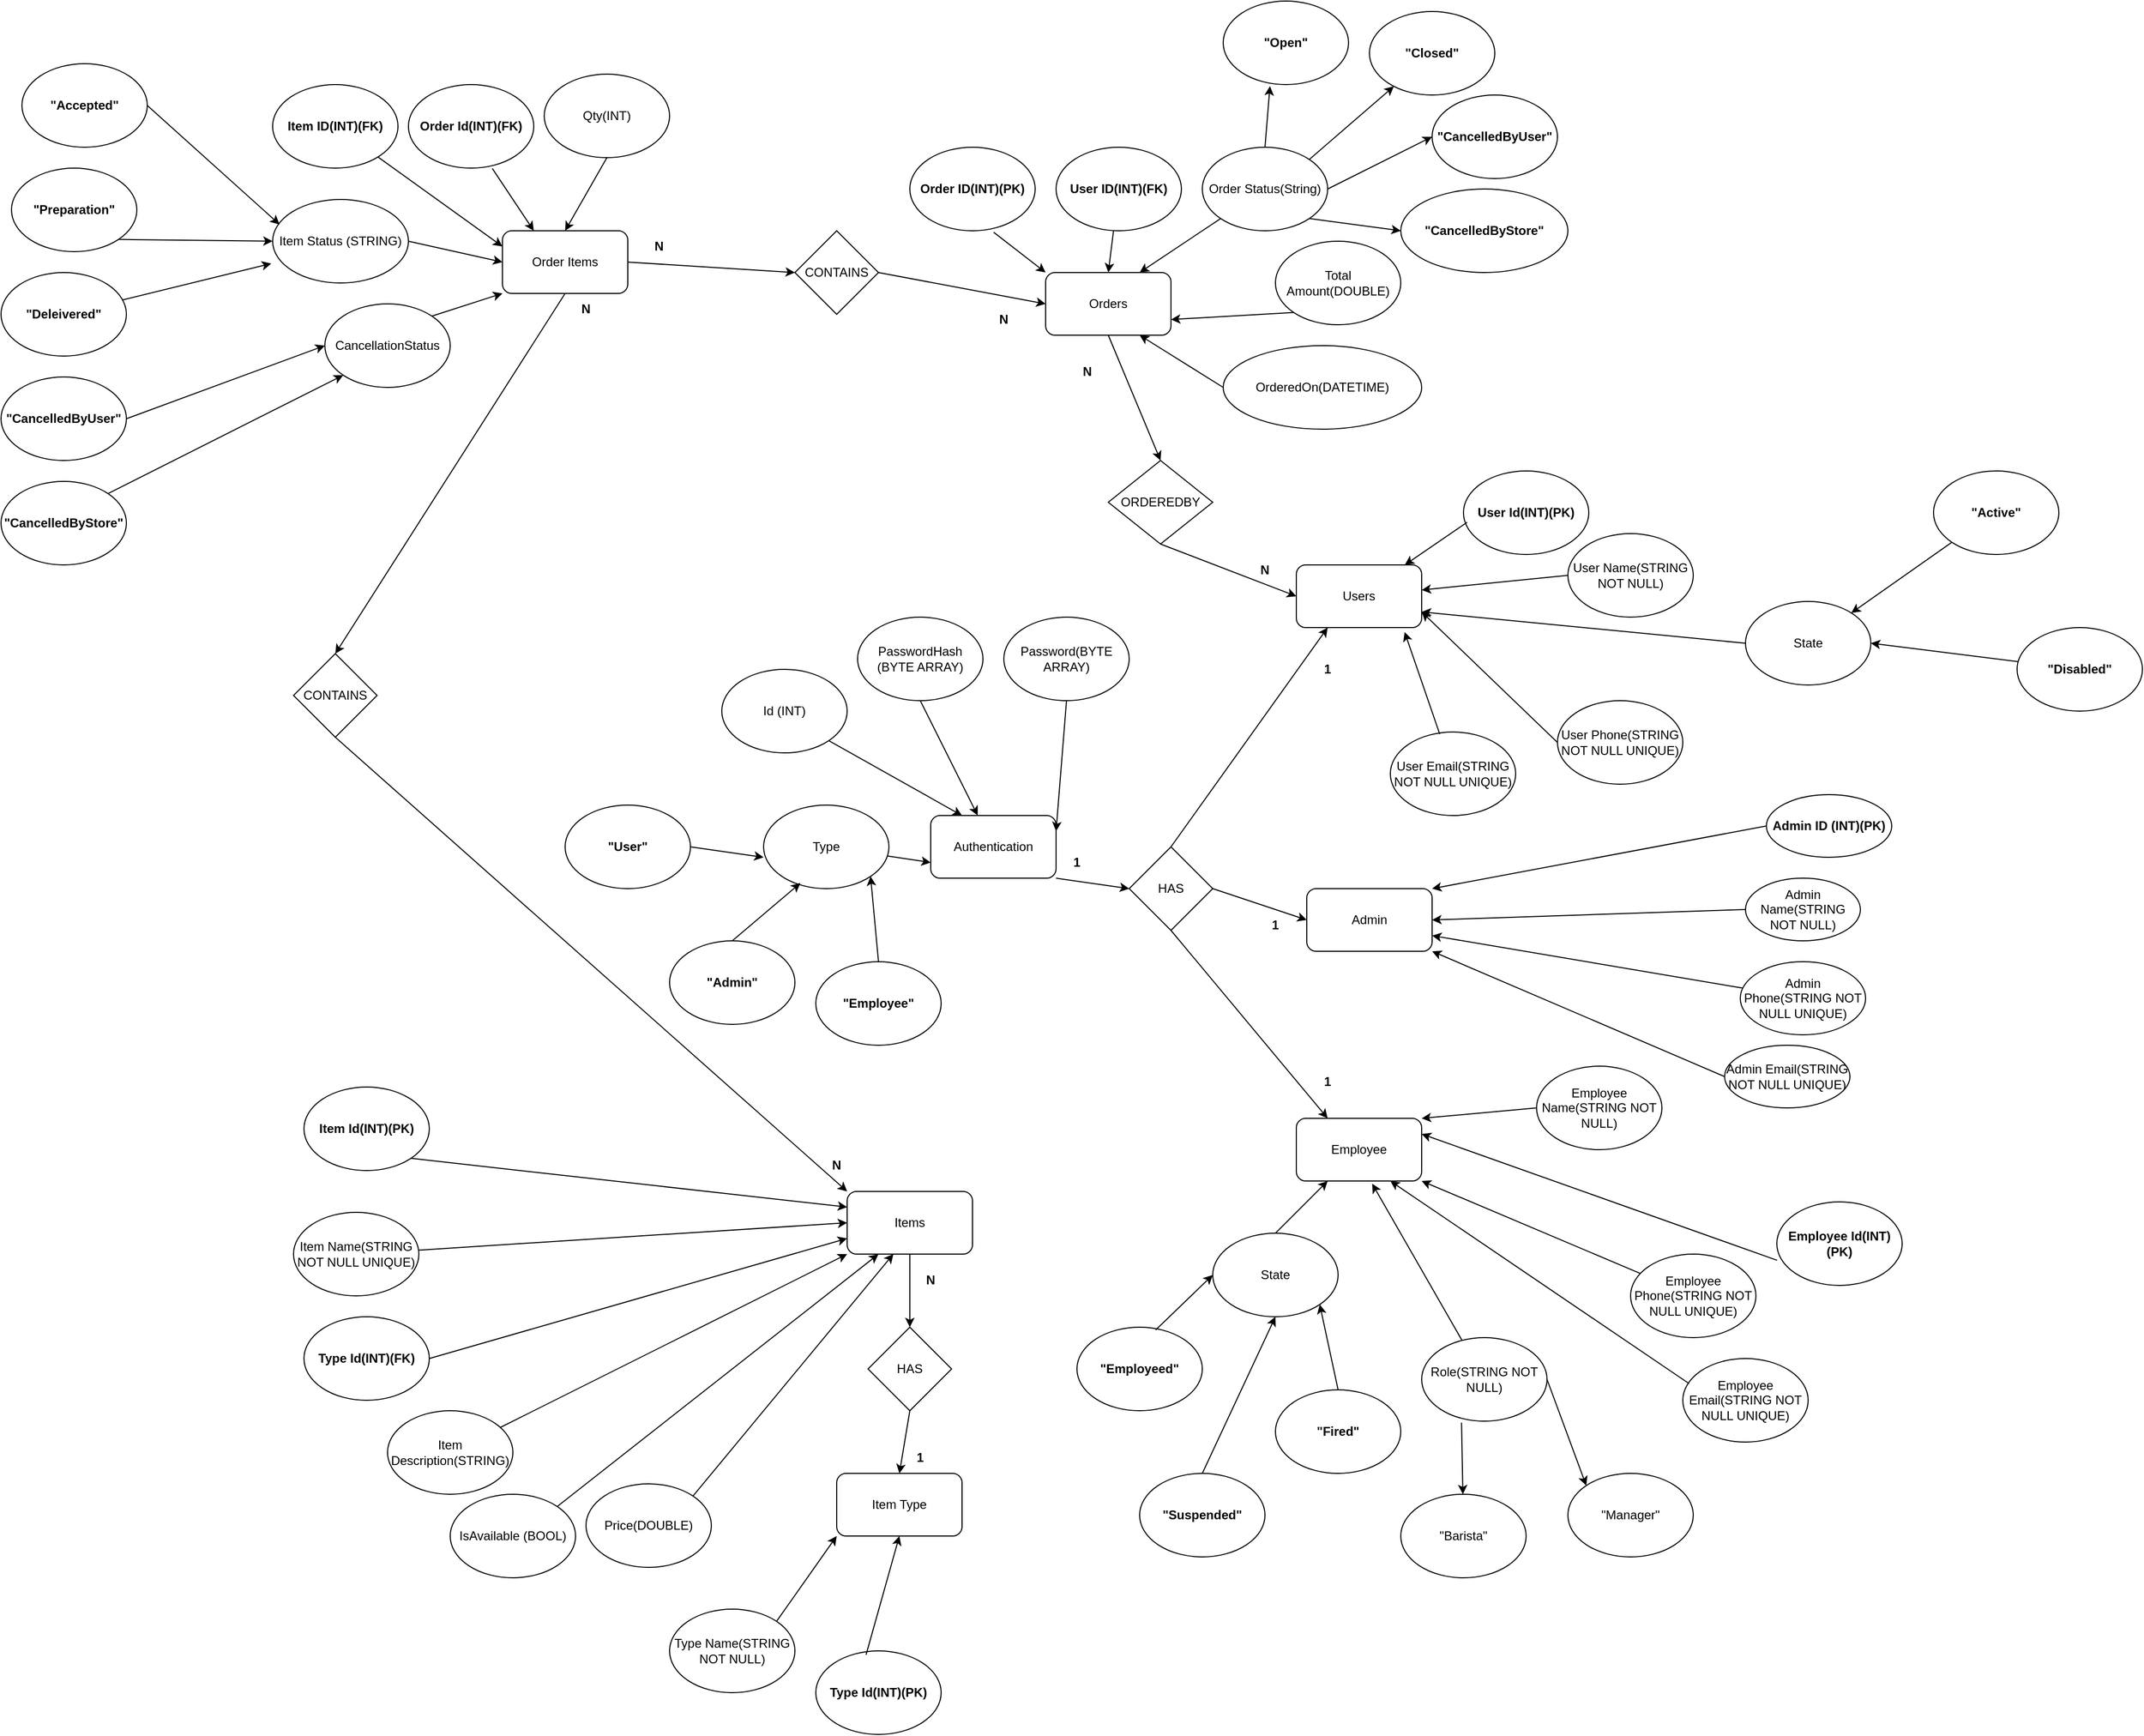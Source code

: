 <mxfile version="24.4.4" type="device">
  <diagram name="Page-1" id="12hEH8jjg-TufrVYopuD">
    <mxGraphModel dx="2614" dy="2104" grid="1" gridSize="10" guides="1" tooltips="1" connect="1" arrows="1" fold="1" page="1" pageScale="1" pageWidth="850" pageHeight="1100" background="#ffffff" math="0" shadow="0">
      <root>
        <mxCell id="0" />
        <mxCell id="1" parent="0" />
        <mxCell id="6QipHt0BfIRYhcp03Fun-1" value="Admin" style="rounded=1;whiteSpace=wrap;html=1;" parent="1" vertex="1">
          <mxGeometry x="640" y="100" width="120" height="60" as="geometry" />
        </mxCell>
        <mxCell id="6QipHt0BfIRYhcp03Fun-2" value="&lt;b&gt;Admin ID (INT)(PK)&lt;/b&gt;" style="ellipse;whiteSpace=wrap;html=1;" parent="1" vertex="1">
          <mxGeometry x="1080" y="10" width="120" height="60" as="geometry" />
        </mxCell>
        <mxCell id="6QipHt0BfIRYhcp03Fun-3" value="Admin Name(STRING NOT NULL)" style="ellipse;whiteSpace=wrap;html=1;" parent="1" vertex="1">
          <mxGeometry x="1060" y="90" width="110" height="60" as="geometry" />
        </mxCell>
        <mxCell id="6QipHt0BfIRYhcp03Fun-4" value="Admin Phone(STRING NOT NULL UNIQUE)" style="ellipse;whiteSpace=wrap;html=1;" parent="1" vertex="1">
          <mxGeometry x="1055" y="170" width="120" height="70" as="geometry" />
        </mxCell>
        <mxCell id="6QipHt0BfIRYhcp03Fun-5" value="Admin Email(STRING NOT NULL UNIQUE)" style="ellipse;whiteSpace=wrap;html=1;" parent="1" vertex="1">
          <mxGeometry x="1040" y="250" width="120" height="60" as="geometry" />
        </mxCell>
        <mxCell id="6QipHt0BfIRYhcp03Fun-10" value="Users" style="rounded=1;whiteSpace=wrap;html=1;" parent="1" vertex="1">
          <mxGeometry x="630" y="-210" width="120" height="60" as="geometry" />
        </mxCell>
        <mxCell id="6QipHt0BfIRYhcp03Fun-11" value="&lt;b&gt;User Id(INT)(PK)&lt;/b&gt;" style="ellipse;whiteSpace=wrap;html=1;" parent="1" vertex="1">
          <mxGeometry x="790" y="-300" width="120" height="80" as="geometry" />
        </mxCell>
        <mxCell id="6QipHt0BfIRYhcp03Fun-12" value="User Name(STRING NOT NULL)" style="ellipse;whiteSpace=wrap;html=1;" parent="1" vertex="1">
          <mxGeometry x="890" y="-240" width="120" height="80" as="geometry" />
        </mxCell>
        <mxCell id="6QipHt0BfIRYhcp03Fun-13" value="User Phone(STRING NOT NULL UNIQUE)" style="ellipse;whiteSpace=wrap;html=1;" parent="1" vertex="1">
          <mxGeometry x="880" y="-80" width="120" height="80" as="geometry" />
        </mxCell>
        <mxCell id="6QipHt0BfIRYhcp03Fun-14" value="User Email(STRING NOT NULL UNIQUE)" style="ellipse;whiteSpace=wrap;html=1;" parent="1" vertex="1">
          <mxGeometry x="720" y="-50" width="120" height="80" as="geometry" />
        </mxCell>
        <mxCell id="6QipHt0BfIRYhcp03Fun-15" value="" style="endArrow=classic;html=1;rounded=0;exitX=0.029;exitY=0.615;exitDx=0;exitDy=0;exitPerimeter=0;" parent="1" source="6QipHt0BfIRYhcp03Fun-11" target="6QipHt0BfIRYhcp03Fun-10" edge="1">
          <mxGeometry width="50" height="50" relative="1" as="geometry">
            <mxPoint x="660" y="290" as="sourcePoint" />
            <mxPoint x="710" y="240" as="targetPoint" />
          </mxGeometry>
        </mxCell>
        <mxCell id="6QipHt0BfIRYhcp03Fun-16" value="" style="endArrow=classic;html=1;rounded=0;exitX=0;exitY=0.5;exitDx=0;exitDy=0;" parent="1" source="6QipHt0BfIRYhcp03Fun-12" target="6QipHt0BfIRYhcp03Fun-10" edge="1">
          <mxGeometry width="50" height="50" relative="1" as="geometry">
            <mxPoint x="660" y="290" as="sourcePoint" />
            <mxPoint x="710" y="240" as="targetPoint" />
          </mxGeometry>
        </mxCell>
        <mxCell id="6QipHt0BfIRYhcp03Fun-17" value="" style="endArrow=classic;html=1;rounded=0;exitX=0;exitY=0.5;exitDx=0;exitDy=0;entryX=1;entryY=0.75;entryDx=0;entryDy=0;" parent="1" source="6QipHt0BfIRYhcp03Fun-13" target="6QipHt0BfIRYhcp03Fun-10" edge="1">
          <mxGeometry width="50" height="50" relative="1" as="geometry">
            <mxPoint x="660" y="290" as="sourcePoint" />
            <mxPoint x="710" y="240" as="targetPoint" />
          </mxGeometry>
        </mxCell>
        <mxCell id="6QipHt0BfIRYhcp03Fun-18" value="" style="endArrow=classic;html=1;rounded=0;exitX=0.394;exitY=0.025;exitDx=0;exitDy=0;exitPerimeter=0;entryX=0.864;entryY=1.071;entryDx=0;entryDy=0;entryPerimeter=0;" parent="1" source="6QipHt0BfIRYhcp03Fun-14" target="6QipHt0BfIRYhcp03Fun-10" edge="1">
          <mxGeometry width="50" height="50" relative="1" as="geometry">
            <mxPoint x="660" y="290" as="sourcePoint" />
            <mxPoint x="710" y="240" as="targetPoint" />
          </mxGeometry>
        </mxCell>
        <mxCell id="6QipHt0BfIRYhcp03Fun-26" value="Employee" style="rounded=1;whiteSpace=wrap;html=1;" parent="1" vertex="1">
          <mxGeometry x="630" y="320" width="120" height="60" as="geometry" />
        </mxCell>
        <mxCell id="6QipHt0BfIRYhcp03Fun-52" value="&lt;b&gt;Employee Id(INT)(PK)&lt;/b&gt;" style="ellipse;whiteSpace=wrap;html=1;" parent="1" vertex="1">
          <mxGeometry x="1090" y="400" width="120" height="80" as="geometry" />
        </mxCell>
        <mxCell id="6QipHt0BfIRYhcp03Fun-53" value="Employee Name(STRING NOT NULL)" style="ellipse;whiteSpace=wrap;html=1;" parent="1" vertex="1">
          <mxGeometry x="860" y="270" width="120" height="80" as="geometry" />
        </mxCell>
        <mxCell id="6QipHt0BfIRYhcp03Fun-54" value="Employee Phone(STRING NOT NULL UNIQUE)" style="ellipse;whiteSpace=wrap;html=1;" parent="1" vertex="1">
          <mxGeometry x="950" y="450" width="120" height="80" as="geometry" />
        </mxCell>
        <mxCell id="6QipHt0BfIRYhcp03Fun-55" value="Employee Email(STRING NOT NULL UNIQUE)" style="ellipse;whiteSpace=wrap;html=1;" parent="1" vertex="1">
          <mxGeometry x="1000" y="550" width="120" height="80" as="geometry" />
        </mxCell>
        <mxCell id="6QipHt0BfIRYhcp03Fun-56" value="" style="endArrow=classic;html=1;rounded=0;exitX=0.002;exitY=0.699;exitDx=0;exitDy=0;exitPerimeter=0;entryX=1;entryY=0.25;entryDx=0;entryDy=0;" parent="1" source="6QipHt0BfIRYhcp03Fun-52" target="6QipHt0BfIRYhcp03Fun-26" edge="1">
          <mxGeometry width="50" height="50" relative="1" as="geometry">
            <mxPoint x="500" y="610" as="sourcePoint" />
            <mxPoint x="550" y="560" as="targetPoint" />
          </mxGeometry>
        </mxCell>
        <mxCell id="6QipHt0BfIRYhcp03Fun-57" value="" style="endArrow=classic;html=1;rounded=0;exitX=0;exitY=0.5;exitDx=0;exitDy=0;entryX=1;entryY=0;entryDx=0;entryDy=0;" parent="1" source="6QipHt0BfIRYhcp03Fun-53" target="6QipHt0BfIRYhcp03Fun-26" edge="1">
          <mxGeometry width="50" height="50" relative="1" as="geometry">
            <mxPoint x="500" y="610" as="sourcePoint" />
            <mxPoint x="550" y="560" as="targetPoint" />
          </mxGeometry>
        </mxCell>
        <mxCell id="6QipHt0BfIRYhcp03Fun-58" value="" style="endArrow=classic;html=1;rounded=0;entryX=1;entryY=1;entryDx=0;entryDy=0;" parent="1" source="6QipHt0BfIRYhcp03Fun-54" target="6QipHt0BfIRYhcp03Fun-26" edge="1">
          <mxGeometry width="50" height="50" relative="1" as="geometry">
            <mxPoint x="500" y="610" as="sourcePoint" />
            <mxPoint x="550" y="560" as="targetPoint" />
          </mxGeometry>
        </mxCell>
        <mxCell id="6QipHt0BfIRYhcp03Fun-59" value="" style="endArrow=classic;html=1;rounded=0;exitX=0.05;exitY=0.3;exitDx=0;exitDy=0;exitPerimeter=0;entryX=0.75;entryY=1;entryDx=0;entryDy=0;" parent="1" source="6QipHt0BfIRYhcp03Fun-55" target="6QipHt0BfIRYhcp03Fun-26" edge="1">
          <mxGeometry width="50" height="50" relative="1" as="geometry">
            <mxPoint x="500" y="610" as="sourcePoint" />
            <mxPoint x="550" y="560" as="targetPoint" />
          </mxGeometry>
        </mxCell>
        <mxCell id="6QipHt0BfIRYhcp03Fun-78" value="Items" style="rounded=1;whiteSpace=wrap;html=1;" parent="1" vertex="1">
          <mxGeometry x="200" y="390" width="120" height="60" as="geometry" />
        </mxCell>
        <mxCell id="6QipHt0BfIRYhcp03Fun-79" value="Role(STRING NOT NULL)" style="ellipse;whiteSpace=wrap;html=1;" parent="1" vertex="1">
          <mxGeometry x="750" y="530" width="120" height="80" as="geometry" />
        </mxCell>
        <mxCell id="6QipHt0BfIRYhcp03Fun-81" value="" style="endArrow=classic;html=1;rounded=0;entryX=0.605;entryY=1.043;entryDx=0;entryDy=0;entryPerimeter=0;" parent="1" source="6QipHt0BfIRYhcp03Fun-79" target="6QipHt0BfIRYhcp03Fun-26" edge="1">
          <mxGeometry width="50" height="50" relative="1" as="geometry">
            <mxPoint x="380" y="770" as="sourcePoint" />
            <mxPoint x="430" y="720" as="targetPoint" />
          </mxGeometry>
        </mxCell>
        <mxCell id="6QipHt0BfIRYhcp03Fun-82" value="&quot;Manager&quot;" style="ellipse;whiteSpace=wrap;html=1;" parent="1" vertex="1">
          <mxGeometry x="890" y="660" width="120" height="80" as="geometry" />
        </mxCell>
        <mxCell id="6QipHt0BfIRYhcp03Fun-83" value="&quot;Barista&quot;" style="ellipse;whiteSpace=wrap;html=1;" parent="1" vertex="1">
          <mxGeometry x="730" y="680" width="120" height="80" as="geometry" />
        </mxCell>
        <mxCell id="6QipHt0BfIRYhcp03Fun-84" value="" style="endArrow=classic;html=1;rounded=0;exitX=0.318;exitY=1.018;exitDx=0;exitDy=0;exitPerimeter=0;" parent="1" source="6QipHt0BfIRYhcp03Fun-79" target="6QipHt0BfIRYhcp03Fun-83" edge="1">
          <mxGeometry width="50" height="50" relative="1" as="geometry">
            <mxPoint x="380" y="770" as="sourcePoint" />
            <mxPoint x="430" y="720" as="targetPoint" />
          </mxGeometry>
        </mxCell>
        <mxCell id="6QipHt0BfIRYhcp03Fun-86" value="" style="endArrow=classic;html=1;rounded=0;exitX=1;exitY=0.5;exitDx=0;exitDy=0;entryX=0;entryY=0;entryDx=0;entryDy=0;" parent="1" source="6QipHt0BfIRYhcp03Fun-79" target="6QipHt0BfIRYhcp03Fun-82" edge="1">
          <mxGeometry width="50" height="50" relative="1" as="geometry">
            <mxPoint x="858" y="731" as="sourcePoint" />
            <mxPoint x="890" y="720" as="targetPoint" />
          </mxGeometry>
        </mxCell>
        <mxCell id="6QipHt0BfIRYhcp03Fun-87" value="&lt;b&gt;Item Id(INT)(PK)&lt;/b&gt;" style="ellipse;whiteSpace=wrap;html=1;" parent="1" vertex="1">
          <mxGeometry x="-320" y="290" width="120" height="80" as="geometry" />
        </mxCell>
        <mxCell id="6QipHt0BfIRYhcp03Fun-88" value="Item Name(STRING NOT NULL UNIQUE)" style="ellipse;whiteSpace=wrap;html=1;" parent="1" vertex="1">
          <mxGeometry x="-330" y="410" width="120" height="80" as="geometry" />
        </mxCell>
        <mxCell id="6QipHt0BfIRYhcp03Fun-89" value="Item Description(STRING)" style="ellipse;whiteSpace=wrap;html=1;" parent="1" vertex="1">
          <mxGeometry x="-240" y="600" width="120" height="80" as="geometry" />
        </mxCell>
        <mxCell id="6QipHt0BfIRYhcp03Fun-90" value="&lt;b&gt;Type Id(INT)(FK)&lt;/b&gt;" style="ellipse;whiteSpace=wrap;html=1;" parent="1" vertex="1">
          <mxGeometry x="-320" y="510" width="120" height="80" as="geometry" />
        </mxCell>
        <mxCell id="6QipHt0BfIRYhcp03Fun-91" value="Item Type" style="rounded=1;whiteSpace=wrap;html=1;" parent="1" vertex="1">
          <mxGeometry x="190" y="660" width="120" height="60" as="geometry" />
        </mxCell>
        <mxCell id="6QipHt0BfIRYhcp03Fun-92" value="&lt;b&gt;Type Id(INT)(PK)&lt;/b&gt;" style="ellipse;whiteSpace=wrap;html=1;" parent="1" vertex="1">
          <mxGeometry x="170" y="830" width="120" height="80" as="geometry" />
        </mxCell>
        <mxCell id="6QipHt0BfIRYhcp03Fun-93" value="Type Name(STRING NOT NULL)" style="ellipse;whiteSpace=wrap;html=1;" parent="1" vertex="1">
          <mxGeometry x="30" y="790" width="120" height="80" as="geometry" />
        </mxCell>
        <mxCell id="6QipHt0BfIRYhcp03Fun-94" value="IsAvailable (BOOL)" style="ellipse;whiteSpace=wrap;html=1;" parent="1" vertex="1">
          <mxGeometry x="-180" y="680" width="120" height="80" as="geometry" />
        </mxCell>
        <mxCell id="6QipHt0BfIRYhcp03Fun-95" value="" style="endArrow=classic;html=1;rounded=0;exitX=1;exitY=1;exitDx=0;exitDy=0;entryX=0;entryY=0.25;entryDx=0;entryDy=0;" parent="1" source="6QipHt0BfIRYhcp03Fun-87" target="6QipHt0BfIRYhcp03Fun-78" edge="1">
          <mxGeometry width="50" height="50" relative="1" as="geometry">
            <mxPoint x="380" y="650" as="sourcePoint" />
            <mxPoint x="430" y="600" as="targetPoint" />
          </mxGeometry>
        </mxCell>
        <mxCell id="6QipHt0BfIRYhcp03Fun-96" value="" style="endArrow=classic;html=1;rounded=0;exitX=1;exitY=0.5;exitDx=0;exitDy=0;entryX=0;entryY=0.75;entryDx=0;entryDy=0;" parent="1" source="6QipHt0BfIRYhcp03Fun-90" target="6QipHt0BfIRYhcp03Fun-78" edge="1">
          <mxGeometry width="50" height="50" relative="1" as="geometry">
            <mxPoint x="380" y="650" as="sourcePoint" />
            <mxPoint x="430" y="600" as="targetPoint" />
          </mxGeometry>
        </mxCell>
        <mxCell id="6QipHt0BfIRYhcp03Fun-97" value="" style="endArrow=classic;html=1;rounded=0;entryX=0;entryY=0.5;entryDx=0;entryDy=0;entryPerimeter=0;" parent="1" source="6QipHt0BfIRYhcp03Fun-88" target="6QipHt0BfIRYhcp03Fun-78" edge="1">
          <mxGeometry width="50" height="50" relative="1" as="geometry">
            <mxPoint x="380" y="650" as="sourcePoint" />
            <mxPoint x="430" y="600" as="targetPoint" />
          </mxGeometry>
        </mxCell>
        <mxCell id="6QipHt0BfIRYhcp03Fun-98" value="" style="endArrow=classic;html=1;rounded=0;" parent="1" source="6QipHt0BfIRYhcp03Fun-89" target="6QipHt0BfIRYhcp03Fun-78" edge="1">
          <mxGeometry width="50" height="50" relative="1" as="geometry">
            <mxPoint x="380" y="650" as="sourcePoint" />
            <mxPoint x="430" y="600" as="targetPoint" />
          </mxGeometry>
        </mxCell>
        <mxCell id="6QipHt0BfIRYhcp03Fun-99" value="" style="endArrow=classic;html=1;rounded=0;exitX=1;exitY=0;exitDx=0;exitDy=0;entryX=0.25;entryY=1;entryDx=0;entryDy=0;" parent="1" source="6QipHt0BfIRYhcp03Fun-94" target="6QipHt0BfIRYhcp03Fun-78" edge="1">
          <mxGeometry width="50" height="50" relative="1" as="geometry">
            <mxPoint x="380" y="650" as="sourcePoint" />
            <mxPoint x="430" y="600" as="targetPoint" />
          </mxGeometry>
        </mxCell>
        <mxCell id="6QipHt0BfIRYhcp03Fun-100" value="" style="endArrow=classic;html=1;rounded=0;exitX=1;exitY=0;exitDx=0;exitDy=0;entryX=0;entryY=1;entryDx=0;entryDy=0;" parent="1" source="6QipHt0BfIRYhcp03Fun-93" target="6QipHt0BfIRYhcp03Fun-91" edge="1">
          <mxGeometry width="50" height="50" relative="1" as="geometry">
            <mxPoint x="380" y="650" as="sourcePoint" />
            <mxPoint x="430" y="600" as="targetPoint" />
          </mxGeometry>
        </mxCell>
        <mxCell id="6QipHt0BfIRYhcp03Fun-101" value="" style="endArrow=classic;html=1;rounded=0;exitX=0.401;exitY=0.046;exitDx=0;exitDy=0;exitPerimeter=0;entryX=0.5;entryY=1;entryDx=0;entryDy=0;" parent="1" source="6QipHt0BfIRYhcp03Fun-92" target="6QipHt0BfIRYhcp03Fun-91" edge="1">
          <mxGeometry width="50" height="50" relative="1" as="geometry">
            <mxPoint x="380" y="650" as="sourcePoint" />
            <mxPoint x="430" y="600" as="targetPoint" />
          </mxGeometry>
        </mxCell>
        <mxCell id="6QipHt0BfIRYhcp03Fun-102" value="HAS" style="rhombus;whiteSpace=wrap;html=1;" parent="1" vertex="1">
          <mxGeometry x="220" y="520" width="80" height="80" as="geometry" />
        </mxCell>
        <mxCell id="6QipHt0BfIRYhcp03Fun-103" value="" style="endArrow=classic;html=1;rounded=0;exitX=0.5;exitY=1;exitDx=0;exitDy=0;entryX=0.5;entryY=0;entryDx=0;entryDy=0;" parent="1" source="6QipHt0BfIRYhcp03Fun-78" target="6QipHt0BfIRYhcp03Fun-102" edge="1">
          <mxGeometry width="50" height="50" relative="1" as="geometry">
            <mxPoint x="380" y="650" as="sourcePoint" />
            <mxPoint x="430" y="600" as="targetPoint" />
          </mxGeometry>
        </mxCell>
        <mxCell id="6QipHt0BfIRYhcp03Fun-104" value="" style="endArrow=classic;html=1;rounded=0;exitX=0.5;exitY=1;exitDx=0;exitDy=0;entryX=0.5;entryY=0;entryDx=0;entryDy=0;" parent="1" source="6QipHt0BfIRYhcp03Fun-102" target="6QipHt0BfIRYhcp03Fun-91" edge="1">
          <mxGeometry width="50" height="50" relative="1" as="geometry">
            <mxPoint x="380" y="810" as="sourcePoint" />
            <mxPoint x="430" y="760" as="targetPoint" />
          </mxGeometry>
        </mxCell>
        <mxCell id="6QipHt0BfIRYhcp03Fun-105" value="&lt;b&gt;1&lt;/b&gt;" style="text;html=1;align=center;verticalAlign=middle;whiteSpace=wrap;rounded=0;" parent="1" vertex="1">
          <mxGeometry x="240" y="630" width="60" height="30" as="geometry" />
        </mxCell>
        <mxCell id="6QipHt0BfIRYhcp03Fun-106" value="&lt;b&gt;N&lt;/b&gt;" style="text;html=1;align=center;verticalAlign=middle;whiteSpace=wrap;rounded=0;" parent="1" vertex="1">
          <mxGeometry x="250" y="460" width="60" height="30" as="geometry" />
        </mxCell>
        <mxCell id="6QipHt0BfIRYhcp03Fun-107" value="Orders" style="rounded=1;whiteSpace=wrap;html=1;" parent="1" vertex="1">
          <mxGeometry x="390" y="-490" width="120" height="60" as="geometry" />
        </mxCell>
        <mxCell id="6QipHt0BfIRYhcp03Fun-108" value="&lt;b&gt;Order ID(INT)(PK)&lt;/b&gt;" style="ellipse;whiteSpace=wrap;html=1;" parent="1" vertex="1">
          <mxGeometry x="260" y="-610" width="120" height="80" as="geometry" />
        </mxCell>
        <mxCell id="6QipHt0BfIRYhcp03Fun-109" value="&lt;b&gt;User ID(INT)(FK)&lt;/b&gt;" style="ellipse;whiteSpace=wrap;html=1;" parent="1" vertex="1">
          <mxGeometry x="400" y="-610" width="120" height="80" as="geometry" />
        </mxCell>
        <mxCell id="6QipHt0BfIRYhcp03Fun-110" value="Order Status(String)" style="ellipse;whiteSpace=wrap;html=1;" parent="1" vertex="1">
          <mxGeometry x="540" y="-610" width="120" height="80" as="geometry" />
        </mxCell>
        <mxCell id="6QipHt0BfIRYhcp03Fun-111" value="&lt;b&gt;&quot;Open&quot;&lt;/b&gt;" style="ellipse;whiteSpace=wrap;html=1;" parent="1" vertex="1">
          <mxGeometry x="560" y="-750" width="120" height="80" as="geometry" />
        </mxCell>
        <mxCell id="6QipHt0BfIRYhcp03Fun-112" value="&lt;b&gt;&quot;Closed&quot;&lt;/b&gt;" style="ellipse;whiteSpace=wrap;html=1;" parent="1" vertex="1">
          <mxGeometry x="700" y="-740" width="120" height="80" as="geometry" />
        </mxCell>
        <mxCell id="6QipHt0BfIRYhcp03Fun-113" value="&lt;b&gt;&quot;CancelledByUser&quot;&lt;/b&gt;" style="ellipse;whiteSpace=wrap;html=1;" parent="1" vertex="1">
          <mxGeometry x="760" y="-660" width="120" height="80" as="geometry" />
        </mxCell>
        <mxCell id="6QipHt0BfIRYhcp03Fun-114" value="&lt;b&gt;&quot;CancelledByStore&quot;&lt;/b&gt;" style="ellipse;whiteSpace=wrap;html=1;" parent="1" vertex="1">
          <mxGeometry x="730" y="-570" width="160" height="80" as="geometry" />
        </mxCell>
        <mxCell id="6QipHt0BfIRYhcp03Fun-116" value="Total Amount(DOUBLE)" style="ellipse;whiteSpace=wrap;html=1;" parent="1" vertex="1">
          <mxGeometry x="610" y="-520" width="120" height="80" as="geometry" />
        </mxCell>
        <mxCell id="6QipHt0BfIRYhcp03Fun-118" value="" style="endArrow=classic;html=1;rounded=0;exitX=0.669;exitY=1.018;exitDx=0;exitDy=0;exitPerimeter=0;entryX=0;entryY=0;entryDx=0;entryDy=0;" parent="1" source="6QipHt0BfIRYhcp03Fun-108" target="6QipHt0BfIRYhcp03Fun-107" edge="1">
          <mxGeometry width="50" height="50" relative="1" as="geometry">
            <mxPoint x="380" y="-430" as="sourcePoint" />
            <mxPoint x="430" y="-480" as="targetPoint" />
          </mxGeometry>
        </mxCell>
        <mxCell id="6QipHt0BfIRYhcp03Fun-119" value="" style="endArrow=classic;html=1;rounded=0;entryX=0.5;entryY=0;entryDx=0;entryDy=0;" parent="1" source="6QipHt0BfIRYhcp03Fun-109" target="6QipHt0BfIRYhcp03Fun-107" edge="1">
          <mxGeometry width="50" height="50" relative="1" as="geometry">
            <mxPoint x="380" y="-430" as="sourcePoint" />
            <mxPoint x="430" y="-480" as="targetPoint" />
          </mxGeometry>
        </mxCell>
        <mxCell id="6QipHt0BfIRYhcp03Fun-120" value="" style="endArrow=classic;html=1;rounded=0;exitX=0;exitY=1;exitDx=0;exitDy=0;entryX=0.75;entryY=0;entryDx=0;entryDy=0;" parent="1" source="6QipHt0BfIRYhcp03Fun-110" target="6QipHt0BfIRYhcp03Fun-107" edge="1">
          <mxGeometry width="50" height="50" relative="1" as="geometry">
            <mxPoint x="380" y="-430" as="sourcePoint" />
            <mxPoint x="430" y="-480" as="targetPoint" />
          </mxGeometry>
        </mxCell>
        <mxCell id="6QipHt0BfIRYhcp03Fun-121" value="" style="endArrow=classic;html=1;rounded=0;exitX=0;exitY=1;exitDx=0;exitDy=0;entryX=1;entryY=0.75;entryDx=0;entryDy=0;" parent="1" source="6QipHt0BfIRYhcp03Fun-116" target="6QipHt0BfIRYhcp03Fun-107" edge="1">
          <mxGeometry width="50" height="50" relative="1" as="geometry">
            <mxPoint x="380" y="-430" as="sourcePoint" />
            <mxPoint x="430" y="-480" as="targetPoint" />
          </mxGeometry>
        </mxCell>
        <mxCell id="6QipHt0BfIRYhcp03Fun-122" value="" style="endArrow=classic;html=1;rounded=0;exitX=0.5;exitY=0;exitDx=0;exitDy=0;entryX=0.373;entryY=1.018;entryDx=0;entryDy=0;entryPerimeter=0;" parent="1" source="6QipHt0BfIRYhcp03Fun-110" target="6QipHt0BfIRYhcp03Fun-111" edge="1">
          <mxGeometry width="50" height="50" relative="1" as="geometry">
            <mxPoint x="380" y="-430" as="sourcePoint" />
            <mxPoint x="430" y="-480" as="targetPoint" />
          </mxGeometry>
        </mxCell>
        <mxCell id="6QipHt0BfIRYhcp03Fun-123" value="" style="endArrow=classic;html=1;rounded=0;exitX=1;exitY=0;exitDx=0;exitDy=0;" parent="1" source="6QipHt0BfIRYhcp03Fun-110" target="6QipHt0BfIRYhcp03Fun-112" edge="1">
          <mxGeometry width="50" height="50" relative="1" as="geometry">
            <mxPoint x="380" y="-430" as="sourcePoint" />
            <mxPoint x="430" y="-480" as="targetPoint" />
          </mxGeometry>
        </mxCell>
        <mxCell id="6QipHt0BfIRYhcp03Fun-124" value="" style="endArrow=classic;html=1;rounded=0;exitX=1;exitY=0.5;exitDx=0;exitDy=0;entryX=0;entryY=0.5;entryDx=0;entryDy=0;" parent="1" source="6QipHt0BfIRYhcp03Fun-110" target="6QipHt0BfIRYhcp03Fun-113" edge="1">
          <mxGeometry width="50" height="50" relative="1" as="geometry">
            <mxPoint x="380" y="-430" as="sourcePoint" />
            <mxPoint x="430" y="-480" as="targetPoint" />
          </mxGeometry>
        </mxCell>
        <mxCell id="6QipHt0BfIRYhcp03Fun-125" value="" style="endArrow=classic;html=1;rounded=0;exitX=1;exitY=1;exitDx=0;exitDy=0;entryX=0;entryY=0.5;entryDx=0;entryDy=0;" parent="1" source="6QipHt0BfIRYhcp03Fun-110" target="6QipHt0BfIRYhcp03Fun-114" edge="1">
          <mxGeometry width="50" height="50" relative="1" as="geometry">
            <mxPoint x="380" y="-430" as="sourcePoint" />
            <mxPoint x="430" y="-480" as="targetPoint" />
          </mxGeometry>
        </mxCell>
        <mxCell id="6QipHt0BfIRYhcp03Fun-126" value="ORDEREDBY" style="rhombus;whiteSpace=wrap;html=1;" parent="1" vertex="1">
          <mxGeometry x="450" y="-310" width="100" height="80" as="geometry" />
        </mxCell>
        <mxCell id="6QipHt0BfIRYhcp03Fun-129" value="&lt;b&gt;N&lt;/b&gt;" style="text;html=1;align=center;verticalAlign=middle;whiteSpace=wrap;rounded=0;" parent="1" vertex="1">
          <mxGeometry x="570" y="-220" width="60" height="30" as="geometry" />
        </mxCell>
        <mxCell id="6QipHt0BfIRYhcp03Fun-133" value="&lt;b&gt;N&lt;/b&gt;" style="text;html=1;align=center;verticalAlign=middle;whiteSpace=wrap;rounded=0;" parent="1" vertex="1">
          <mxGeometry x="400" y="-410" width="60" height="30" as="geometry" />
        </mxCell>
        <mxCell id="6QipHt0BfIRYhcp03Fun-135" value="Order Items" style="rounded=1;whiteSpace=wrap;html=1;" parent="1" vertex="1">
          <mxGeometry x="-130" y="-530" width="120" height="60" as="geometry" />
        </mxCell>
        <mxCell id="6QipHt0BfIRYhcp03Fun-136" value="&lt;b&gt;Item ID(INT)(FK)&lt;/b&gt;" style="ellipse;whiteSpace=wrap;html=1;" parent="1" vertex="1">
          <mxGeometry x="-350" y="-670" width="120" height="80" as="geometry" />
        </mxCell>
        <mxCell id="6QipHt0BfIRYhcp03Fun-137" value="&lt;b&gt;Order Id(INT)(FK)&lt;/b&gt;" style="ellipse;whiteSpace=wrap;html=1;" parent="1" vertex="1">
          <mxGeometry x="-220" y="-670" width="120" height="80" as="geometry" />
        </mxCell>
        <mxCell id="6QipHt0BfIRYhcp03Fun-138" value="Qty(INT)" style="ellipse;whiteSpace=wrap;html=1;" parent="1" vertex="1">
          <mxGeometry x="-90" y="-680" width="120" height="80" as="geometry" />
        </mxCell>
        <mxCell id="6QipHt0BfIRYhcp03Fun-140" value="Price(DOUBLE)" style="ellipse;whiteSpace=wrap;html=1;" parent="1" vertex="1">
          <mxGeometry x="-50" y="670" width="120" height="80" as="geometry" />
        </mxCell>
        <mxCell id="6QipHt0BfIRYhcp03Fun-141" value="" style="endArrow=classic;html=1;rounded=0;exitX=1;exitY=0;exitDx=0;exitDy=0;entryX=0.369;entryY=0.998;entryDx=0;entryDy=0;entryPerimeter=0;" parent="1" source="6QipHt0BfIRYhcp03Fun-140" target="6QipHt0BfIRYhcp03Fun-78" edge="1">
          <mxGeometry width="50" height="50" relative="1" as="geometry">
            <mxPoint x="210" y="530" as="sourcePoint" />
            <mxPoint x="260" y="480" as="targetPoint" />
          </mxGeometry>
        </mxCell>
        <mxCell id="6QipHt0BfIRYhcp03Fun-142" value="" style="endArrow=classic;html=1;rounded=0;entryX=0;entryY=0.25;entryDx=0;entryDy=0;" parent="1" source="6QipHt0BfIRYhcp03Fun-136" target="6QipHt0BfIRYhcp03Fun-135" edge="1">
          <mxGeometry width="50" height="50" relative="1" as="geometry">
            <mxPoint x="210" y="-300" as="sourcePoint" />
            <mxPoint x="260" y="-350" as="targetPoint" />
          </mxGeometry>
        </mxCell>
        <mxCell id="6QipHt0BfIRYhcp03Fun-143" value="" style="endArrow=classic;html=1;rounded=0;exitX=0.669;exitY=1.004;exitDx=0;exitDy=0;exitPerimeter=0;entryX=0.25;entryY=0;entryDx=0;entryDy=0;" parent="1" source="6QipHt0BfIRYhcp03Fun-137" target="6QipHt0BfIRYhcp03Fun-135" edge="1">
          <mxGeometry width="50" height="50" relative="1" as="geometry">
            <mxPoint x="210" y="-300" as="sourcePoint" />
            <mxPoint x="260" y="-350" as="targetPoint" />
          </mxGeometry>
        </mxCell>
        <mxCell id="6QipHt0BfIRYhcp03Fun-144" value="" style="endArrow=classic;html=1;rounded=0;exitX=0.5;exitY=1;exitDx=0;exitDy=0;entryX=0.5;entryY=0;entryDx=0;entryDy=0;" parent="1" source="6QipHt0BfIRYhcp03Fun-138" target="6QipHt0BfIRYhcp03Fun-135" edge="1">
          <mxGeometry width="50" height="50" relative="1" as="geometry">
            <mxPoint x="210" y="-300" as="sourcePoint" />
            <mxPoint x="260" y="-350" as="targetPoint" />
          </mxGeometry>
        </mxCell>
        <mxCell id="6QipHt0BfIRYhcp03Fun-145" value="CONTAINS" style="rhombus;whiteSpace=wrap;html=1;" parent="1" vertex="1">
          <mxGeometry x="-330" y="-125" width="80" height="80" as="geometry" />
        </mxCell>
        <mxCell id="6QipHt0BfIRYhcp03Fun-146" value="" style="endArrow=classic;html=1;rounded=0;exitX=0.5;exitY=1;exitDx=0;exitDy=0;entryX=0.5;entryY=0;entryDx=0;entryDy=0;" parent="1" source="6QipHt0BfIRYhcp03Fun-135" target="6QipHt0BfIRYhcp03Fun-145" edge="1">
          <mxGeometry width="50" height="50" relative="1" as="geometry">
            <mxPoint x="380" y="100" as="sourcePoint" />
            <mxPoint x="430" y="50" as="targetPoint" />
          </mxGeometry>
        </mxCell>
        <mxCell id="6QipHt0BfIRYhcp03Fun-147" value="" style="endArrow=classic;html=1;rounded=0;exitX=0.5;exitY=1;exitDx=0;exitDy=0;entryX=0;entryY=0;entryDx=0;entryDy=0;" parent="1" source="6QipHt0BfIRYhcp03Fun-145" target="6QipHt0BfIRYhcp03Fun-78" edge="1">
          <mxGeometry width="50" height="50" relative="1" as="geometry">
            <mxPoint x="380" y="100" as="sourcePoint" />
            <mxPoint x="430" y="50" as="targetPoint" />
          </mxGeometry>
        </mxCell>
        <mxCell id="6QipHt0BfIRYhcp03Fun-149" value="&lt;b&gt;N&lt;/b&gt;" style="text;html=1;align=center;verticalAlign=middle;whiteSpace=wrap;rounded=0;" parent="1" vertex="1">
          <mxGeometry x="-80" y="-470" width="60" height="30" as="geometry" />
        </mxCell>
        <mxCell id="6QipHt0BfIRYhcp03Fun-150" value="&lt;b&gt;N&lt;/b&gt;" style="text;html=1;align=center;verticalAlign=middle;whiteSpace=wrap;rounded=0;" parent="1" vertex="1">
          <mxGeometry x="160" y="350" width="60" height="30" as="geometry" />
        </mxCell>
        <mxCell id="6QipHt0BfIRYhcp03Fun-154" value="CONTAINS" style="rhombus;whiteSpace=wrap;html=1;" parent="1" vertex="1">
          <mxGeometry x="150" y="-530" width="80" height="80" as="geometry" />
        </mxCell>
        <mxCell id="6QipHt0BfIRYhcp03Fun-157" value="" style="endArrow=classic;html=1;rounded=0;exitX=1;exitY=0.5;exitDx=0;exitDy=0;entryX=0;entryY=0.5;entryDx=0;entryDy=0;" parent="1" source="6QipHt0BfIRYhcp03Fun-135" target="6QipHt0BfIRYhcp03Fun-154" edge="1">
          <mxGeometry width="50" height="50" relative="1" as="geometry">
            <mxPoint x="250" y="-370" as="sourcePoint" />
            <mxPoint x="300" y="-420" as="targetPoint" />
          </mxGeometry>
        </mxCell>
        <mxCell id="6QipHt0BfIRYhcp03Fun-158" value="" style="endArrow=classic;html=1;rounded=0;exitX=1;exitY=0.5;exitDx=0;exitDy=0;entryX=0;entryY=0.5;entryDx=0;entryDy=0;" parent="1" source="6QipHt0BfIRYhcp03Fun-154" target="6QipHt0BfIRYhcp03Fun-107" edge="1">
          <mxGeometry width="50" height="50" relative="1" as="geometry">
            <mxPoint x="250" y="-370" as="sourcePoint" />
            <mxPoint x="300" y="-420" as="targetPoint" />
          </mxGeometry>
        </mxCell>
        <mxCell id="6QipHt0BfIRYhcp03Fun-163" value="" style="endArrow=classic;html=1;rounded=0;exitX=0.5;exitY=1;exitDx=0;exitDy=0;entryX=0.5;entryY=0;entryDx=0;entryDy=0;" parent="1" source="6QipHt0BfIRYhcp03Fun-107" target="6QipHt0BfIRYhcp03Fun-126" edge="1">
          <mxGeometry width="50" height="50" relative="1" as="geometry">
            <mxPoint x="450" y="-220" as="sourcePoint" />
            <mxPoint x="500" y="-270" as="targetPoint" />
          </mxGeometry>
        </mxCell>
        <mxCell id="6QipHt0BfIRYhcp03Fun-164" value="" style="endArrow=classic;html=1;rounded=0;exitX=0.5;exitY=1;exitDx=0;exitDy=0;entryX=0;entryY=0.5;entryDx=0;entryDy=0;" parent="1" source="6QipHt0BfIRYhcp03Fun-126" target="6QipHt0BfIRYhcp03Fun-10" edge="1">
          <mxGeometry width="50" height="50" relative="1" as="geometry">
            <mxPoint x="450" y="-50" as="sourcePoint" />
            <mxPoint x="500" y="-100" as="targetPoint" />
          </mxGeometry>
        </mxCell>
        <mxCell id="HU2oaPJs9UMQw_kld2Hj-6" value="" style="endArrow=classic;html=1;rounded=0;exitX=0;exitY=0.5;exitDx=0;exitDy=0;entryX=1;entryY=0;entryDx=0;entryDy=0;" edge="1" parent="1" source="6QipHt0BfIRYhcp03Fun-2" target="6QipHt0BfIRYhcp03Fun-1">
          <mxGeometry width="50" height="50" relative="1" as="geometry">
            <mxPoint x="550" as="sourcePoint" />
            <mxPoint x="600" y="-50" as="targetPoint" />
          </mxGeometry>
        </mxCell>
        <mxCell id="HU2oaPJs9UMQw_kld2Hj-7" value="" style="endArrow=classic;html=1;rounded=0;exitX=0;exitY=0.5;exitDx=0;exitDy=0;entryX=1;entryY=0.5;entryDx=0;entryDy=0;" edge="1" parent="1" source="6QipHt0BfIRYhcp03Fun-3" target="6QipHt0BfIRYhcp03Fun-1">
          <mxGeometry width="50" height="50" relative="1" as="geometry">
            <mxPoint x="550" as="sourcePoint" />
            <mxPoint x="600" y="-50" as="targetPoint" />
          </mxGeometry>
        </mxCell>
        <mxCell id="HU2oaPJs9UMQw_kld2Hj-8" value="" style="endArrow=classic;html=1;rounded=0;entryX=1;entryY=0.75;entryDx=0;entryDy=0;" edge="1" parent="1" source="6QipHt0BfIRYhcp03Fun-4" target="6QipHt0BfIRYhcp03Fun-1">
          <mxGeometry width="50" height="50" relative="1" as="geometry">
            <mxPoint x="550" as="sourcePoint" />
            <mxPoint x="600" y="-50" as="targetPoint" />
          </mxGeometry>
        </mxCell>
        <mxCell id="HU2oaPJs9UMQw_kld2Hj-9" value="" style="endArrow=classic;html=1;rounded=0;exitX=0;exitY=0.5;exitDx=0;exitDy=0;entryX=1;entryY=1;entryDx=0;entryDy=0;" edge="1" parent="1" source="6QipHt0BfIRYhcp03Fun-5" target="6QipHt0BfIRYhcp03Fun-1">
          <mxGeometry width="50" height="50" relative="1" as="geometry">
            <mxPoint x="550" as="sourcePoint" />
            <mxPoint x="600" y="-50" as="targetPoint" />
          </mxGeometry>
        </mxCell>
        <mxCell id="HU2oaPJs9UMQw_kld2Hj-10" value="Authentication" style="rounded=1;whiteSpace=wrap;html=1;" vertex="1" parent="1">
          <mxGeometry x="280" y="30" width="120" height="60" as="geometry" />
        </mxCell>
        <mxCell id="HU2oaPJs9UMQw_kld2Hj-11" value="Id (INT)" style="ellipse;whiteSpace=wrap;html=1;" vertex="1" parent="1">
          <mxGeometry x="80" y="-110" width="120" height="80" as="geometry" />
        </mxCell>
        <mxCell id="HU2oaPJs9UMQw_kld2Hj-12" value="Password(BYTE ARRAY)" style="ellipse;whiteSpace=wrap;html=1;" vertex="1" parent="1">
          <mxGeometry x="350" y="-160" width="120" height="80" as="geometry" />
        </mxCell>
        <mxCell id="HU2oaPJs9UMQw_kld2Hj-13" value="PasswordHash (BYTE ARRAY)" style="ellipse;whiteSpace=wrap;html=1;" vertex="1" parent="1">
          <mxGeometry x="210" y="-160" width="120" height="80" as="geometry" />
        </mxCell>
        <mxCell id="HU2oaPJs9UMQw_kld2Hj-14" value="Type" style="ellipse;whiteSpace=wrap;html=1;" vertex="1" parent="1">
          <mxGeometry x="120" y="20" width="120" height="80" as="geometry" />
        </mxCell>
        <mxCell id="HU2oaPJs9UMQw_kld2Hj-15" value="&lt;b&gt;&quot;Admin&quot;&lt;/b&gt;" style="ellipse;whiteSpace=wrap;html=1;" vertex="1" parent="1">
          <mxGeometry x="30" y="150" width="120" height="80" as="geometry" />
        </mxCell>
        <mxCell id="HU2oaPJs9UMQw_kld2Hj-16" value="&lt;b&gt;&quot;User&quot;&lt;/b&gt;" style="ellipse;whiteSpace=wrap;html=1;" vertex="1" parent="1">
          <mxGeometry x="-70" y="20" width="120" height="80" as="geometry" />
        </mxCell>
        <mxCell id="HU2oaPJs9UMQw_kld2Hj-17" value="&lt;b&gt;&quot;Employee&quot;&lt;/b&gt;" style="ellipse;whiteSpace=wrap;html=1;" vertex="1" parent="1">
          <mxGeometry x="170" y="170" width="120" height="80" as="geometry" />
        </mxCell>
        <mxCell id="HU2oaPJs9UMQw_kld2Hj-18" value="" style="endArrow=classic;html=1;rounded=0;exitX=0.5;exitY=0;exitDx=0;exitDy=0;entryX=1;entryY=1;entryDx=0;entryDy=0;" edge="1" parent="1" source="HU2oaPJs9UMQw_kld2Hj-17" target="HU2oaPJs9UMQw_kld2Hj-14">
          <mxGeometry width="50" height="50" relative="1" as="geometry">
            <mxPoint x="550" y="200" as="sourcePoint" />
            <mxPoint x="600" y="150" as="targetPoint" />
          </mxGeometry>
        </mxCell>
        <mxCell id="HU2oaPJs9UMQw_kld2Hj-19" value="" style="endArrow=classic;html=1;rounded=0;exitX=0.5;exitY=0;exitDx=0;exitDy=0;entryX=0.294;entryY=0.933;entryDx=0;entryDy=0;entryPerimeter=0;" edge="1" parent="1" source="HU2oaPJs9UMQw_kld2Hj-15" target="HU2oaPJs9UMQw_kld2Hj-14">
          <mxGeometry width="50" height="50" relative="1" as="geometry">
            <mxPoint x="550" y="200" as="sourcePoint" />
            <mxPoint x="600" y="150" as="targetPoint" />
          </mxGeometry>
        </mxCell>
        <mxCell id="HU2oaPJs9UMQw_kld2Hj-20" value="" style="endArrow=classic;html=1;rounded=0;exitX=1;exitY=0.5;exitDx=0;exitDy=0;" edge="1" parent="1" source="HU2oaPJs9UMQw_kld2Hj-16">
          <mxGeometry width="50" height="50" relative="1" as="geometry">
            <mxPoint x="550" y="200" as="sourcePoint" />
            <mxPoint x="120" y="70" as="targetPoint" />
          </mxGeometry>
        </mxCell>
        <mxCell id="HU2oaPJs9UMQw_kld2Hj-21" value="" style="endArrow=classic;html=1;rounded=0;entryX=0;entryY=0.75;entryDx=0;entryDy=0;" edge="1" parent="1" source="HU2oaPJs9UMQw_kld2Hj-14" target="HU2oaPJs9UMQw_kld2Hj-10">
          <mxGeometry width="50" height="50" relative="1" as="geometry">
            <mxPoint x="550" y="200" as="sourcePoint" />
            <mxPoint x="600" y="150" as="targetPoint" />
          </mxGeometry>
        </mxCell>
        <mxCell id="HU2oaPJs9UMQw_kld2Hj-22" value="" style="endArrow=classic;html=1;rounded=0;exitX=1;exitY=1;exitDx=0;exitDy=0;entryX=0.25;entryY=0;entryDx=0;entryDy=0;" edge="1" parent="1" source="HU2oaPJs9UMQw_kld2Hj-11" target="HU2oaPJs9UMQw_kld2Hj-10">
          <mxGeometry width="50" height="50" relative="1" as="geometry">
            <mxPoint x="550" y="200" as="sourcePoint" />
            <mxPoint x="600" y="150" as="targetPoint" />
          </mxGeometry>
        </mxCell>
        <mxCell id="HU2oaPJs9UMQw_kld2Hj-23" value="" style="endArrow=classic;html=1;rounded=0;exitX=0.5;exitY=1;exitDx=0;exitDy=0;entryX=1;entryY=0.25;entryDx=0;entryDy=0;" edge="1" parent="1" source="HU2oaPJs9UMQw_kld2Hj-12" target="HU2oaPJs9UMQw_kld2Hj-10">
          <mxGeometry width="50" height="50" relative="1" as="geometry">
            <mxPoint x="550" y="200" as="sourcePoint" />
            <mxPoint x="600" y="150" as="targetPoint" />
          </mxGeometry>
        </mxCell>
        <mxCell id="HU2oaPJs9UMQw_kld2Hj-24" value="" style="endArrow=classic;html=1;rounded=0;exitX=0.5;exitY=1;exitDx=0;exitDy=0;" edge="1" parent="1" source="HU2oaPJs9UMQw_kld2Hj-13" target="HU2oaPJs9UMQw_kld2Hj-10">
          <mxGeometry width="50" height="50" relative="1" as="geometry">
            <mxPoint x="550" y="200" as="sourcePoint" />
            <mxPoint x="600" y="150" as="targetPoint" />
          </mxGeometry>
        </mxCell>
        <mxCell id="HU2oaPJs9UMQw_kld2Hj-25" value="HAS" style="rhombus;whiteSpace=wrap;html=1;" vertex="1" parent="1">
          <mxGeometry x="470" y="60" width="80" height="80" as="geometry" />
        </mxCell>
        <mxCell id="HU2oaPJs9UMQw_kld2Hj-26" value="" style="endArrow=classic;html=1;rounded=0;exitX=1;exitY=1;exitDx=0;exitDy=0;entryX=0;entryY=0.5;entryDx=0;entryDy=0;" edge="1" parent="1" source="HU2oaPJs9UMQw_kld2Hj-10" target="HU2oaPJs9UMQw_kld2Hj-25">
          <mxGeometry width="50" height="50" relative="1" as="geometry">
            <mxPoint x="550" y="200" as="sourcePoint" />
            <mxPoint x="600" y="150" as="targetPoint" />
          </mxGeometry>
        </mxCell>
        <mxCell id="HU2oaPJs9UMQw_kld2Hj-27" value="" style="endArrow=classic;html=1;rounded=0;exitX=0.5;exitY=0;exitDx=0;exitDy=0;entryX=0.25;entryY=1;entryDx=0;entryDy=0;" edge="1" parent="1" source="HU2oaPJs9UMQw_kld2Hj-25" target="6QipHt0BfIRYhcp03Fun-10">
          <mxGeometry width="50" height="50" relative="1" as="geometry">
            <mxPoint x="550" y="200" as="sourcePoint" />
            <mxPoint x="600" y="150" as="targetPoint" />
          </mxGeometry>
        </mxCell>
        <mxCell id="HU2oaPJs9UMQw_kld2Hj-28" value="" style="endArrow=classic;html=1;rounded=0;exitX=1;exitY=0.5;exitDx=0;exitDy=0;entryX=0;entryY=0.5;entryDx=0;entryDy=0;" edge="1" parent="1" source="HU2oaPJs9UMQw_kld2Hj-25" target="6QipHt0BfIRYhcp03Fun-1">
          <mxGeometry width="50" height="50" relative="1" as="geometry">
            <mxPoint x="550" y="200" as="sourcePoint" />
            <mxPoint x="600" y="150" as="targetPoint" />
          </mxGeometry>
        </mxCell>
        <mxCell id="HU2oaPJs9UMQw_kld2Hj-29" value="" style="endArrow=classic;html=1;rounded=0;exitX=0.5;exitY=1;exitDx=0;exitDy=0;entryX=0.25;entryY=0;entryDx=0;entryDy=0;" edge="1" parent="1" source="HU2oaPJs9UMQw_kld2Hj-25" target="6QipHt0BfIRYhcp03Fun-26">
          <mxGeometry width="50" height="50" relative="1" as="geometry">
            <mxPoint x="550" y="200" as="sourcePoint" />
            <mxPoint x="600" y="150" as="targetPoint" />
          </mxGeometry>
        </mxCell>
        <mxCell id="HU2oaPJs9UMQw_kld2Hj-30" value="&lt;b&gt;1&lt;/b&gt;" style="text;html=1;align=center;verticalAlign=middle;whiteSpace=wrap;rounded=0;" vertex="1" parent="1">
          <mxGeometry x="390" y="60" width="60" height="30" as="geometry" />
        </mxCell>
        <mxCell id="HU2oaPJs9UMQw_kld2Hj-31" value="&lt;b&gt;1&lt;/b&gt;" style="text;html=1;align=center;verticalAlign=middle;whiteSpace=wrap;rounded=0;" vertex="1" parent="1">
          <mxGeometry x="630" y="-125" width="60" height="30" as="geometry" />
        </mxCell>
        <mxCell id="HU2oaPJs9UMQw_kld2Hj-32" value="&lt;b&gt;1&lt;/b&gt;" style="text;html=1;align=center;verticalAlign=middle;whiteSpace=wrap;rounded=0;" vertex="1" parent="1">
          <mxGeometry x="580" y="120" width="60" height="30" as="geometry" />
        </mxCell>
        <mxCell id="HU2oaPJs9UMQw_kld2Hj-33" value="&lt;b&gt;1&lt;/b&gt;" style="text;html=1;align=center;verticalAlign=middle;whiteSpace=wrap;rounded=0;" vertex="1" parent="1">
          <mxGeometry x="630" y="270" width="60" height="30" as="geometry" />
        </mxCell>
        <mxCell id="HU2oaPJs9UMQw_kld2Hj-34" value="State" style="ellipse;whiteSpace=wrap;html=1;" vertex="1" parent="1">
          <mxGeometry x="1060" y="-175" width="120" height="80" as="geometry" />
        </mxCell>
        <mxCell id="HU2oaPJs9UMQw_kld2Hj-35" value="&lt;b&gt;&quot;Active&quot;&lt;/b&gt;" style="ellipse;whiteSpace=wrap;html=1;" vertex="1" parent="1">
          <mxGeometry x="1240" y="-300" width="120" height="80" as="geometry" />
        </mxCell>
        <mxCell id="HU2oaPJs9UMQw_kld2Hj-36" value="&lt;b&gt;&quot;Disabled&quot;&lt;/b&gt;" style="ellipse;whiteSpace=wrap;html=1;" vertex="1" parent="1">
          <mxGeometry x="1320" y="-150" width="120" height="80" as="geometry" />
        </mxCell>
        <mxCell id="HU2oaPJs9UMQw_kld2Hj-37" value="" style="endArrow=classic;html=1;rounded=0;exitX=0;exitY=0.5;exitDx=0;exitDy=0;entryX=1;entryY=0.75;entryDx=0;entryDy=0;" edge="1" parent="1" source="HU2oaPJs9UMQw_kld2Hj-34" target="6QipHt0BfIRYhcp03Fun-10">
          <mxGeometry width="50" height="50" relative="1" as="geometry">
            <mxPoint x="960" y="10" as="sourcePoint" />
            <mxPoint x="1010" y="-40" as="targetPoint" />
          </mxGeometry>
        </mxCell>
        <mxCell id="HU2oaPJs9UMQw_kld2Hj-38" value="" style="endArrow=classic;html=1;rounded=0;exitX=0;exitY=1;exitDx=0;exitDy=0;" edge="1" parent="1" source="HU2oaPJs9UMQw_kld2Hj-35" target="HU2oaPJs9UMQw_kld2Hj-34">
          <mxGeometry width="50" height="50" relative="1" as="geometry">
            <mxPoint x="960" y="10" as="sourcePoint" />
            <mxPoint x="1010" y="-40" as="targetPoint" />
          </mxGeometry>
        </mxCell>
        <mxCell id="HU2oaPJs9UMQw_kld2Hj-39" value="" style="endArrow=classic;html=1;rounded=0;entryX=1;entryY=0.5;entryDx=0;entryDy=0;" edge="1" parent="1" source="HU2oaPJs9UMQw_kld2Hj-36" target="HU2oaPJs9UMQw_kld2Hj-34">
          <mxGeometry width="50" height="50" relative="1" as="geometry">
            <mxPoint x="960" y="10" as="sourcePoint" />
            <mxPoint x="1010" y="-40" as="targetPoint" />
          </mxGeometry>
        </mxCell>
        <mxCell id="HU2oaPJs9UMQw_kld2Hj-40" value="State" style="ellipse;whiteSpace=wrap;html=1;" vertex="1" parent="1">
          <mxGeometry x="550" y="430" width="120" height="80" as="geometry" />
        </mxCell>
        <mxCell id="HU2oaPJs9UMQw_kld2Hj-41" value="&lt;b&gt;&quot;Employeed&quot;&lt;/b&gt;" style="ellipse;whiteSpace=wrap;html=1;" vertex="1" parent="1">
          <mxGeometry x="420" y="520" width="120" height="80" as="geometry" />
        </mxCell>
        <mxCell id="HU2oaPJs9UMQw_kld2Hj-42" value="&lt;b&gt;&quot;Fired&quot;&lt;/b&gt;" style="ellipse;whiteSpace=wrap;html=1;" vertex="1" parent="1">
          <mxGeometry x="610" y="580" width="120" height="80" as="geometry" />
        </mxCell>
        <mxCell id="HU2oaPJs9UMQw_kld2Hj-43" value="&lt;b&gt;&quot;Suspended&quot;&lt;/b&gt;" style="ellipse;whiteSpace=wrap;html=1;" vertex="1" parent="1">
          <mxGeometry x="480" y="660" width="120" height="80" as="geometry" />
        </mxCell>
        <mxCell id="HU2oaPJs9UMQw_kld2Hj-44" value="" style="endArrow=classic;html=1;rounded=0;exitX=0.628;exitY=0.033;exitDx=0;exitDy=0;exitPerimeter=0;entryX=0;entryY=0.5;entryDx=0;entryDy=0;" edge="1" parent="1" source="HU2oaPJs9UMQw_kld2Hj-41" target="HU2oaPJs9UMQw_kld2Hj-40">
          <mxGeometry width="50" height="50" relative="1" as="geometry">
            <mxPoint x="960" y="610" as="sourcePoint" />
            <mxPoint x="1010" y="560" as="targetPoint" />
          </mxGeometry>
        </mxCell>
        <mxCell id="HU2oaPJs9UMQw_kld2Hj-45" value="" style="endArrow=classic;html=1;rounded=0;exitX=0.5;exitY=0;exitDx=0;exitDy=0;entryX=0.5;entryY=1;entryDx=0;entryDy=0;" edge="1" parent="1" source="HU2oaPJs9UMQw_kld2Hj-43" target="HU2oaPJs9UMQw_kld2Hj-40">
          <mxGeometry width="50" height="50" relative="1" as="geometry">
            <mxPoint x="960" y="610" as="sourcePoint" />
            <mxPoint x="1010" y="560" as="targetPoint" />
          </mxGeometry>
        </mxCell>
        <mxCell id="HU2oaPJs9UMQw_kld2Hj-46" value="" style="endArrow=classic;html=1;rounded=0;exitX=0.5;exitY=0;exitDx=0;exitDy=0;entryX=1;entryY=1;entryDx=0;entryDy=0;" edge="1" parent="1" source="HU2oaPJs9UMQw_kld2Hj-42" target="HU2oaPJs9UMQw_kld2Hj-40">
          <mxGeometry width="50" height="50" relative="1" as="geometry">
            <mxPoint x="960" y="610" as="sourcePoint" />
            <mxPoint x="1010" y="560" as="targetPoint" />
          </mxGeometry>
        </mxCell>
        <mxCell id="HU2oaPJs9UMQw_kld2Hj-47" value="" style="endArrow=classic;html=1;rounded=0;exitX=0.5;exitY=0;exitDx=0;exitDy=0;entryX=0.25;entryY=1;entryDx=0;entryDy=0;" edge="1" parent="1" source="HU2oaPJs9UMQw_kld2Hj-40" target="6QipHt0BfIRYhcp03Fun-26">
          <mxGeometry width="50" height="50" relative="1" as="geometry">
            <mxPoint x="770" y="410" as="sourcePoint" />
            <mxPoint x="820" y="360" as="targetPoint" />
          </mxGeometry>
        </mxCell>
        <mxCell id="HU2oaPJs9UMQw_kld2Hj-49" value="OrderedOn(DATETIME)" style="ellipse;whiteSpace=wrap;html=1;" vertex="1" parent="1">
          <mxGeometry x="560" y="-420" width="190" height="80" as="geometry" />
        </mxCell>
        <mxCell id="HU2oaPJs9UMQw_kld2Hj-50" value="" style="endArrow=classic;html=1;rounded=0;exitX=0;exitY=0.5;exitDx=0;exitDy=0;entryX=0.75;entryY=1;entryDx=0;entryDy=0;" edge="1" parent="1" source="HU2oaPJs9UMQw_kld2Hj-49" target="6QipHt0BfIRYhcp03Fun-107">
          <mxGeometry width="50" height="50" relative="1" as="geometry">
            <mxPoint x="520" y="-260" as="sourcePoint" />
            <mxPoint x="570" y="-310" as="targetPoint" />
          </mxGeometry>
        </mxCell>
        <mxCell id="HU2oaPJs9UMQw_kld2Hj-51" value="&lt;b&gt;N&lt;/b&gt;" style="text;html=1;align=center;verticalAlign=middle;whiteSpace=wrap;rounded=0;" vertex="1" parent="1">
          <mxGeometry x="-10" y="-530" width="60" height="30" as="geometry" />
        </mxCell>
        <mxCell id="HU2oaPJs9UMQw_kld2Hj-52" value="&lt;b&gt;N&lt;/b&gt;" style="text;html=1;align=center;verticalAlign=middle;whiteSpace=wrap;rounded=0;" vertex="1" parent="1">
          <mxGeometry x="320" y="-460" width="60" height="30" as="geometry" />
        </mxCell>
        <mxCell id="HU2oaPJs9UMQw_kld2Hj-53" value="Item Status (STRING)" style="ellipse;whiteSpace=wrap;html=1;" vertex="1" parent="1">
          <mxGeometry x="-350" y="-560" width="130" height="80" as="geometry" />
        </mxCell>
        <mxCell id="HU2oaPJs9UMQw_kld2Hj-54" value="&lt;b&gt;&quot;Accepted&quot;&lt;/b&gt;" style="ellipse;whiteSpace=wrap;html=1;" vertex="1" parent="1">
          <mxGeometry x="-590" y="-690" width="120" height="80" as="geometry" />
        </mxCell>
        <mxCell id="HU2oaPJs9UMQw_kld2Hj-55" value="&lt;b&gt;&quot;Preparation&quot;&lt;/b&gt;" style="ellipse;whiteSpace=wrap;html=1;" vertex="1" parent="1">
          <mxGeometry x="-600" y="-590" width="120" height="80" as="geometry" />
        </mxCell>
        <mxCell id="HU2oaPJs9UMQw_kld2Hj-56" value="&lt;b&gt;&quot;Deleivered&quot;&lt;/b&gt;" style="ellipse;whiteSpace=wrap;html=1;" vertex="1" parent="1">
          <mxGeometry x="-610" y="-490" width="120" height="80" as="geometry" />
        </mxCell>
        <mxCell id="HU2oaPJs9UMQw_kld2Hj-57" value="&lt;b&gt;&quot;CancelledByUser&quot;&lt;/b&gt;" style="ellipse;whiteSpace=wrap;html=1;" vertex="1" parent="1">
          <mxGeometry x="-610" y="-390" width="120" height="80" as="geometry" />
        </mxCell>
        <mxCell id="HU2oaPJs9UMQw_kld2Hj-58" value="&lt;b&gt;&quot;CancelledByStore&quot;&lt;/b&gt;" style="ellipse;whiteSpace=wrap;html=1;" vertex="1" parent="1">
          <mxGeometry x="-610" y="-290" width="120" height="80" as="geometry" />
        </mxCell>
        <mxCell id="HU2oaPJs9UMQw_kld2Hj-59" value="" style="endArrow=classic;html=1;rounded=0;exitX=1;exitY=0.5;exitDx=0;exitDy=0;entryX=0;entryY=0.5;entryDx=0;entryDy=0;" edge="1" parent="1" source="HU2oaPJs9UMQw_kld2Hj-53" target="6QipHt0BfIRYhcp03Fun-135">
          <mxGeometry width="50" height="50" relative="1" as="geometry">
            <mxPoint x="70" y="-390" as="sourcePoint" />
            <mxPoint x="120" y="-440" as="targetPoint" />
          </mxGeometry>
        </mxCell>
        <mxCell id="HU2oaPJs9UMQw_kld2Hj-60" value="" style="endArrow=classic;html=1;rounded=0;exitX=1;exitY=0.5;exitDx=0;exitDy=0;entryX=0.051;entryY=0.3;entryDx=0;entryDy=0;entryPerimeter=0;" edge="1" parent="1" source="HU2oaPJs9UMQw_kld2Hj-54" target="HU2oaPJs9UMQw_kld2Hj-53">
          <mxGeometry width="50" height="50" relative="1" as="geometry">
            <mxPoint x="70" y="-390" as="sourcePoint" />
            <mxPoint x="120" y="-440" as="targetPoint" />
          </mxGeometry>
        </mxCell>
        <mxCell id="HU2oaPJs9UMQw_kld2Hj-61" value="" style="endArrow=classic;html=1;rounded=0;exitX=1;exitY=1;exitDx=0;exitDy=0;entryX=0;entryY=0.5;entryDx=0;entryDy=0;" edge="1" parent="1" source="HU2oaPJs9UMQw_kld2Hj-55" target="HU2oaPJs9UMQw_kld2Hj-53">
          <mxGeometry width="50" height="50" relative="1" as="geometry">
            <mxPoint x="70" y="-390" as="sourcePoint" />
            <mxPoint x="120" y="-440" as="targetPoint" />
          </mxGeometry>
        </mxCell>
        <mxCell id="HU2oaPJs9UMQw_kld2Hj-62" value="" style="endArrow=classic;html=1;rounded=0;entryX=-0.01;entryY=0.767;entryDx=0;entryDy=0;entryPerimeter=0;" edge="1" parent="1" source="HU2oaPJs9UMQw_kld2Hj-56" target="HU2oaPJs9UMQw_kld2Hj-53">
          <mxGeometry width="50" height="50" relative="1" as="geometry">
            <mxPoint x="70" y="-390" as="sourcePoint" />
            <mxPoint x="120" y="-440" as="targetPoint" />
          </mxGeometry>
        </mxCell>
        <mxCell id="HU2oaPJs9UMQw_kld2Hj-63" value="" style="endArrow=classic;html=1;rounded=0;exitX=1;exitY=0.5;exitDx=0;exitDy=0;entryX=0;entryY=0.5;entryDx=0;entryDy=0;" edge="1" parent="1" source="HU2oaPJs9UMQw_kld2Hj-57" target="HU2oaPJs9UMQw_kld2Hj-65">
          <mxGeometry width="50" height="50" relative="1" as="geometry">
            <mxPoint x="70" y="-390" as="sourcePoint" />
            <mxPoint x="120" y="-440" as="targetPoint" />
          </mxGeometry>
        </mxCell>
        <mxCell id="HU2oaPJs9UMQw_kld2Hj-64" value="" style="endArrow=classic;html=1;rounded=0;exitX=1;exitY=0;exitDx=0;exitDy=0;entryX=0;entryY=1;entryDx=0;entryDy=0;" edge="1" parent="1" source="HU2oaPJs9UMQw_kld2Hj-58" target="HU2oaPJs9UMQw_kld2Hj-65">
          <mxGeometry width="50" height="50" relative="1" as="geometry">
            <mxPoint x="70" y="-390" as="sourcePoint" />
            <mxPoint x="120" y="-440" as="targetPoint" />
          </mxGeometry>
        </mxCell>
        <mxCell id="HU2oaPJs9UMQw_kld2Hj-65" value="CancellationStatus" style="ellipse;whiteSpace=wrap;html=1;" vertex="1" parent="1">
          <mxGeometry x="-300" y="-460" width="120" height="80" as="geometry" />
        </mxCell>
        <mxCell id="HU2oaPJs9UMQw_kld2Hj-66" value="" style="endArrow=classic;html=1;rounded=0;exitX=1;exitY=0;exitDx=0;exitDy=0;entryX=0;entryY=1;entryDx=0;entryDy=0;" edge="1" parent="1" source="HU2oaPJs9UMQw_kld2Hj-65" target="6QipHt0BfIRYhcp03Fun-135">
          <mxGeometry width="50" height="50" relative="1" as="geometry">
            <mxPoint x="90" y="-440" as="sourcePoint" />
            <mxPoint x="140" y="-490" as="targetPoint" />
          </mxGeometry>
        </mxCell>
      </root>
    </mxGraphModel>
  </diagram>
</mxfile>
